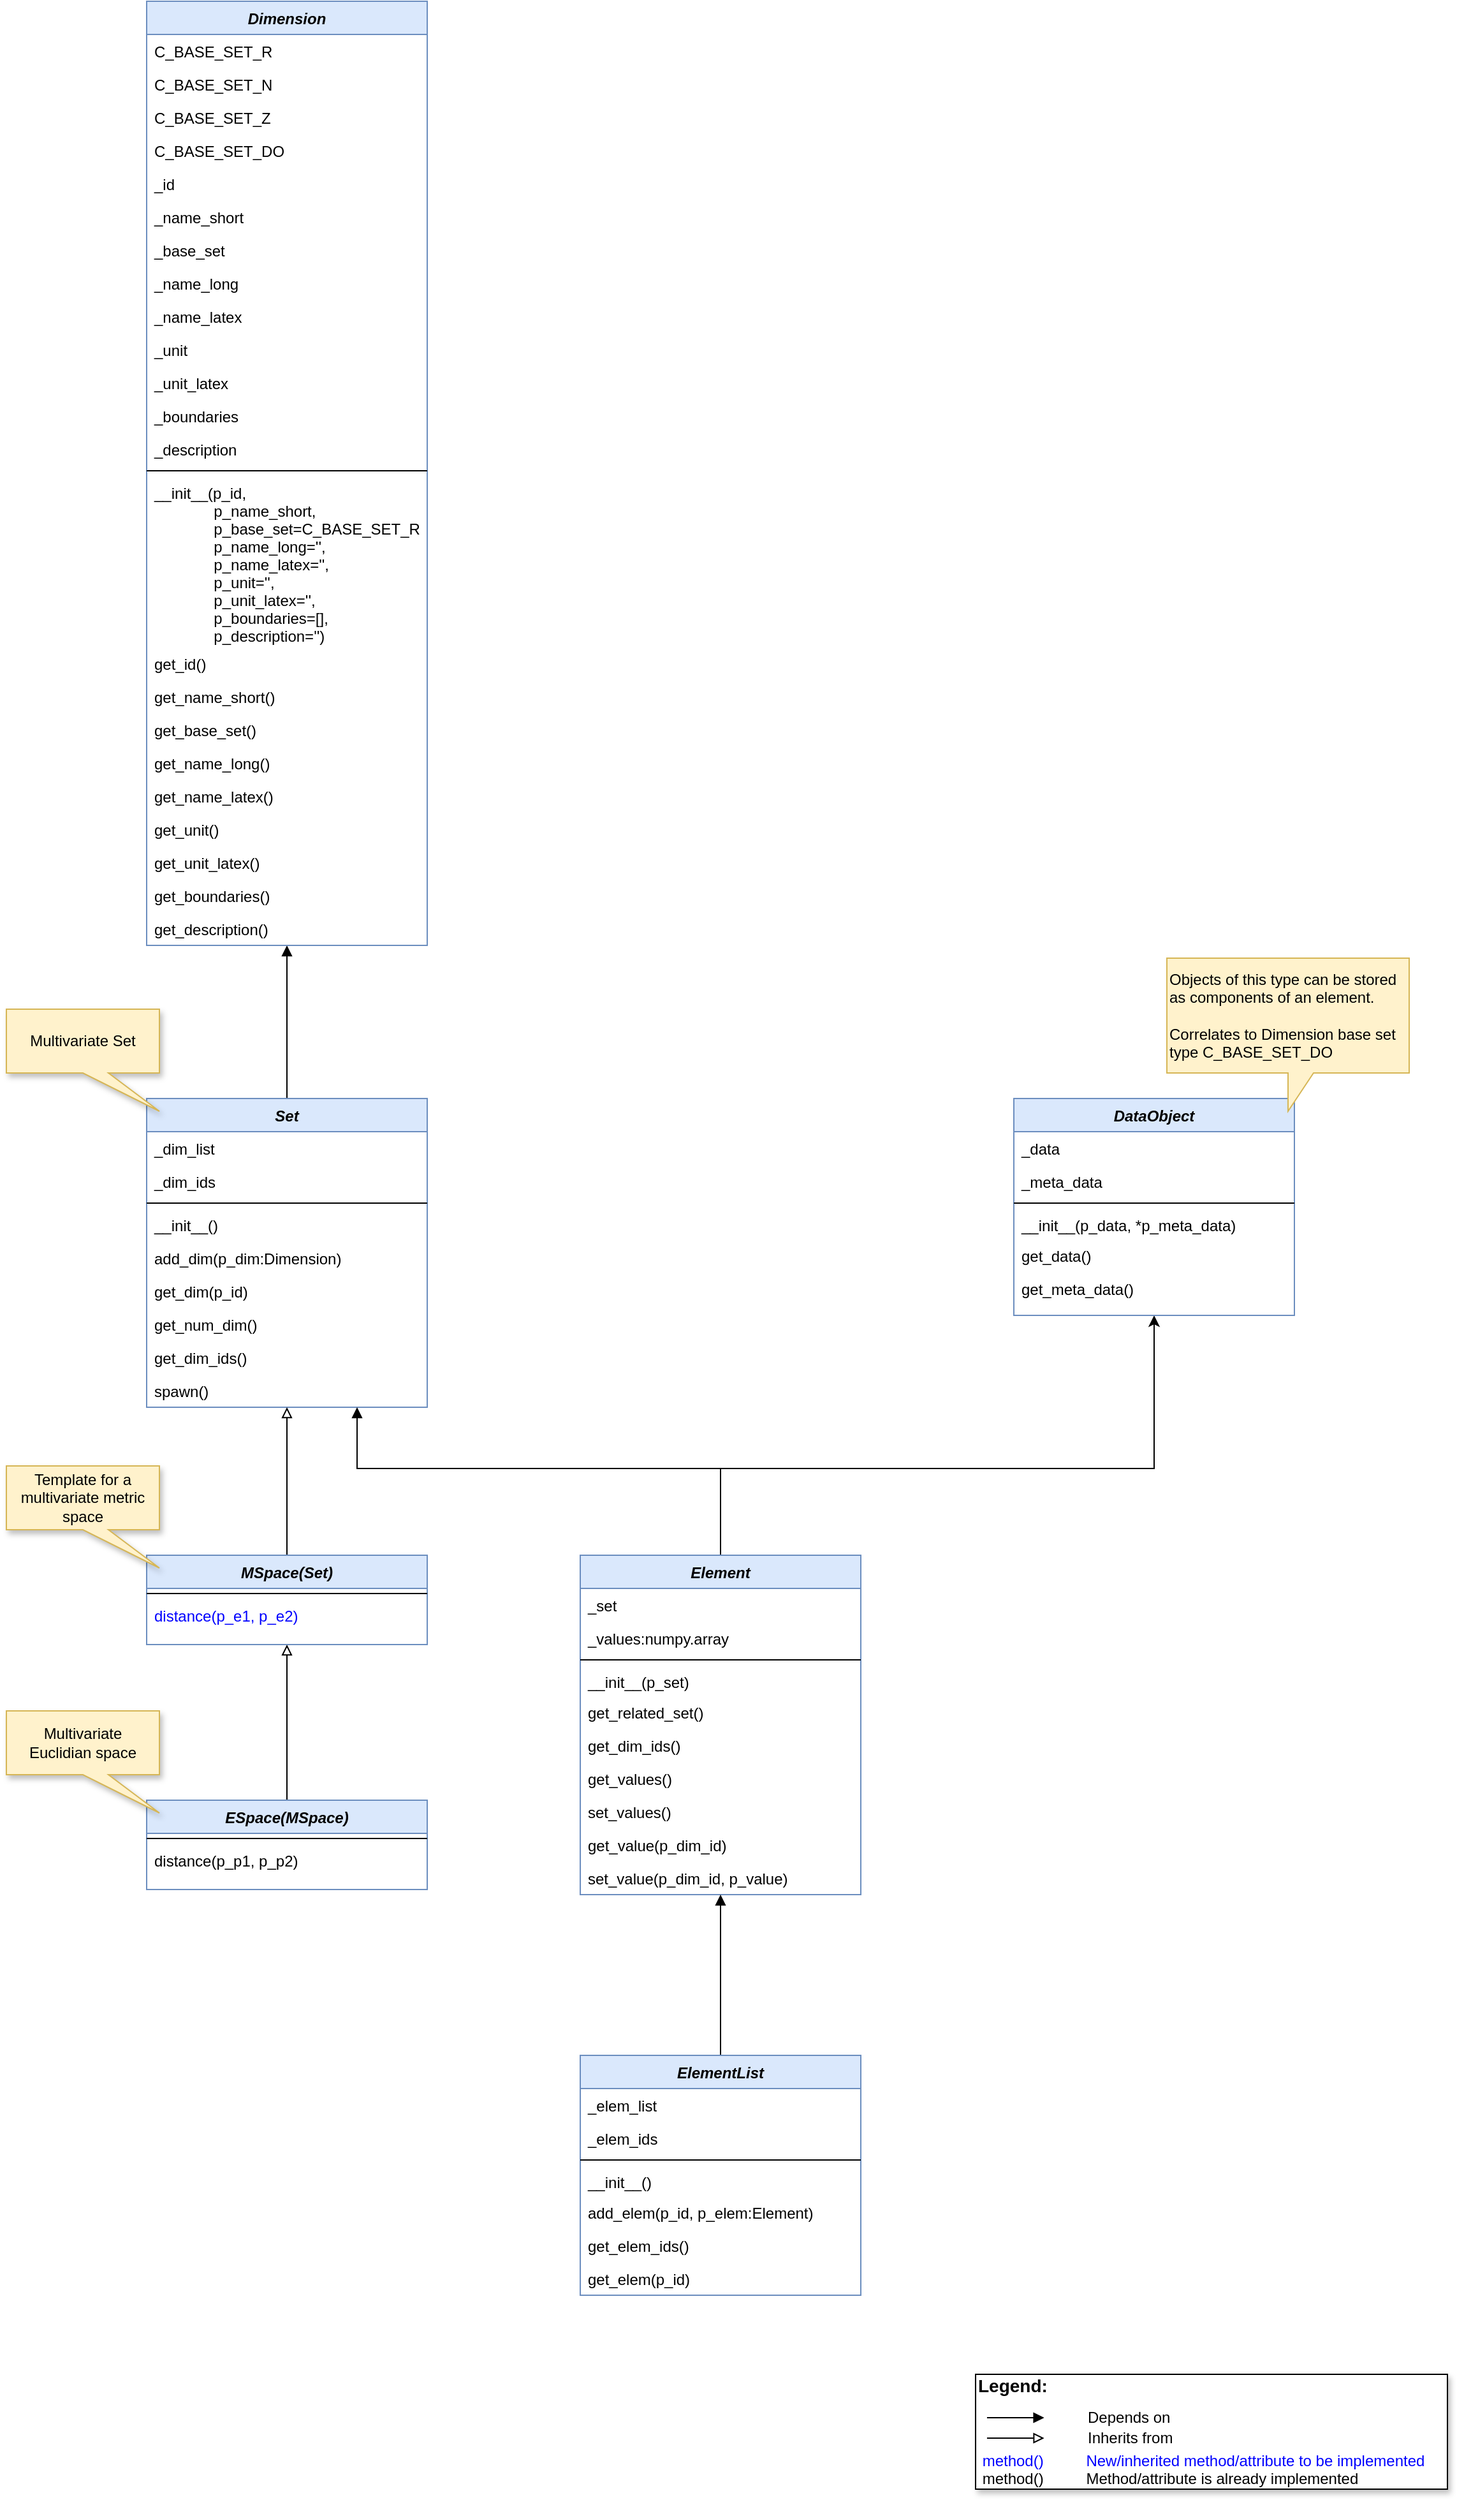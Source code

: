<mxfile version="14.9.6" type="device"><diagram id="C5RBs43oDa-KdzZeNtuy" name="Page-1"><mxGraphModel dx="1102" dy="5672" grid="1" gridSize="10" guides="1" tooltips="1" connect="1" arrows="1" fold="1" page="1" pageScale="1" pageWidth="1654" pageHeight="2336" math="0" shadow="0"><root><mxCell id="WIyWlLk6GJQsqaUBKTNV-0"/><mxCell id="WIyWlLk6GJQsqaUBKTNV-1" parent="WIyWlLk6GJQsqaUBKTNV-0"/><mxCell id="vezM6zFXvCsxqMvP5zFj-2" value="" style="group" parent="WIyWlLk6GJQsqaUBKTNV-1" connectable="0" vertex="1"><mxGeometry x="850" y="-2740" width="370" height="90" as="geometry"/></mxCell><mxCell id="vezM6zFXvCsxqMvP5zFj-3" value="&lt;font color=&quot;#000000&quot; size=&quot;1&quot;&gt;&lt;b style=&quot;font-size: 14px&quot;&gt;Legend:&lt;br&gt;&lt;/b&gt;&lt;/font&gt;&lt;br&gt;&lt;br&gt;&lt;br&gt;&lt;font color=&quot;#0000ff&quot;&gt;&amp;nbsp;method()&amp;nbsp; &amp;nbsp; &amp;nbsp; &amp;nbsp; &amp;nbsp; New/inherited method/attribute to be implemented&lt;/font&gt;&lt;br&gt;&lt;font color=&quot;#000000&quot;&gt;&amp;nbsp;method()&amp;nbsp; &amp;nbsp; &amp;nbsp; &amp;nbsp; &amp;nbsp; Method/attribute is already implemented&lt;/font&gt;" style="text;html=1;align=left;verticalAlign=middle;whiteSpace=wrap;rounded=0;fontColor=#006600;strokeColor=#000000;shadow=1;fillColor=#ffffff;" parent="vezM6zFXvCsxqMvP5zFj-2" vertex="1"><mxGeometry width="370.0" height="90" as="geometry"/></mxCell><mxCell id="vezM6zFXvCsxqMvP5zFj-4" value="Depends on" style="endArrow=block;html=1;labelPosition=right;verticalLabelPosition=middle;align=left;verticalAlign=middle;endFill=1;fontSize=12;" parent="vezM6zFXvCsxqMvP5zFj-2" edge="1"><mxGeometry x="1" y="32" width="50" height="50" relative="1" as="geometry"><mxPoint x="8.97" y="34" as="sourcePoint"/><mxPoint x="53.818" y="34" as="targetPoint"/><mxPoint x="32" y="32" as="offset"/></mxGeometry></mxCell><mxCell id="vezM6zFXvCsxqMvP5zFj-5" value="Inherits from" style="endArrow=block;html=1;labelPosition=right;verticalLabelPosition=middle;align=left;verticalAlign=middle;endFill=0;fontSize=12;" parent="vezM6zFXvCsxqMvP5zFj-2" edge="1"><mxGeometry x="1" y="32" width="50" height="50" relative="1" as="geometry"><mxPoint x="8.97" y="50" as="sourcePoint"/><mxPoint x="53.818" y="50" as="targetPoint"/><mxPoint x="32" y="32" as="offset"/></mxGeometry></mxCell><mxCell id="z0QvJ6B_BdvuQfe3Sqzu-27" style="edgeStyle=orthogonalEdgeStyle;rounded=0;orthogonalLoop=1;jettySize=auto;html=1;entryX=0.5;entryY=1;entryDx=0;entryDy=0;endArrow=block;endFill=1;" parent="WIyWlLk6GJQsqaUBKTNV-1" source="z0QvJ6B_BdvuQfe3Sqzu-0" target="z0QvJ6B_BdvuQfe3Sqzu-7" edge="1"><mxGeometry relative="1" as="geometry"/></mxCell><mxCell id="z0QvJ6B_BdvuQfe3Sqzu-0" value="Set" style="swimlane;fontStyle=3;align=center;verticalAlign=top;childLayout=stackLayout;horizontal=1;startSize=26;horizontalStack=0;resizeParent=1;resizeLast=0;collapsible=1;marginBottom=0;rounded=0;shadow=0;strokeWidth=1;fillColor=#dae8fc;strokeColor=#6c8ebf;" parent="WIyWlLk6GJQsqaUBKTNV-1" vertex="1"><mxGeometry x="200" y="-3740" width="220" height="242" as="geometry"><mxRectangle x="230" y="140" width="160" height="26" as="alternateBounds"/></mxGeometry></mxCell><mxCell id="z0QvJ6B_BdvuQfe3Sqzu-6" value="_dim_list" style="text;align=left;verticalAlign=top;spacingLeft=4;spacingRight=4;overflow=hidden;rotatable=0;points=[[0,0.5],[1,0.5]];portConstraint=eastwest;" parent="z0QvJ6B_BdvuQfe3Sqzu-0" vertex="1"><mxGeometry y="26" width="220" height="26" as="geometry"/></mxCell><mxCell id="uN8EfFtjCuL5TaRSR3ci-2" value="_dim_ids" style="text;align=left;verticalAlign=top;spacingLeft=4;spacingRight=4;overflow=hidden;rotatable=0;points=[[0,0.5],[1,0.5]];portConstraint=eastwest;" parent="z0QvJ6B_BdvuQfe3Sqzu-0" vertex="1"><mxGeometry y="52" width="220" height="26" as="geometry"/></mxCell><mxCell id="z0QvJ6B_BdvuQfe3Sqzu-2" value="" style="line;html=1;strokeWidth=1;align=left;verticalAlign=middle;spacingTop=-1;spacingLeft=3;spacingRight=3;rotatable=0;labelPosition=right;points=[];portConstraint=eastwest;" parent="z0QvJ6B_BdvuQfe3Sqzu-0" vertex="1"><mxGeometry y="78" width="220" height="8" as="geometry"/></mxCell><mxCell id="z0QvJ6B_BdvuQfe3Sqzu-3" value="__init__()" style="text;align=left;verticalAlign=top;spacingLeft=4;spacingRight=4;overflow=hidden;rotatable=0;points=[[0,0.5],[1,0.5]];portConstraint=eastwest;" parent="z0QvJ6B_BdvuQfe3Sqzu-0" vertex="1"><mxGeometry y="86" width="220" height="26" as="geometry"/></mxCell><mxCell id="JJ_rUqsewif_ezE3_vzO-0" value="add_dim(p_dim:Dimension)" style="text;align=left;verticalAlign=top;spacingLeft=4;spacingRight=4;overflow=hidden;rotatable=0;points=[[0,0.5],[1,0.5]];portConstraint=eastwest;" parent="z0QvJ6B_BdvuQfe3Sqzu-0" vertex="1"><mxGeometry y="112" width="220" height="26" as="geometry"/></mxCell><mxCell id="z0QvJ6B_BdvuQfe3Sqzu-14" value="get_dim(p_id)" style="text;align=left;verticalAlign=top;spacingLeft=4;spacingRight=4;overflow=hidden;rotatable=0;points=[[0,0.5],[1,0.5]];portConstraint=eastwest;" parent="z0QvJ6B_BdvuQfe3Sqzu-0" vertex="1"><mxGeometry y="138" width="220" height="26" as="geometry"/></mxCell><mxCell id="JJ_rUqsewif_ezE3_vzO-3" value="get_num_dim()" style="text;align=left;verticalAlign=top;spacingLeft=4;spacingRight=4;overflow=hidden;rotatable=0;points=[[0,0.5],[1,0.5]];portConstraint=eastwest;" parent="z0QvJ6B_BdvuQfe3Sqzu-0" vertex="1"><mxGeometry y="164" width="220" height="26" as="geometry"/></mxCell><mxCell id="JJ_rUqsewif_ezE3_vzO-4" value="get_dim_ids()" style="text;align=left;verticalAlign=top;spacingLeft=4;spacingRight=4;overflow=hidden;rotatable=0;points=[[0,0.5],[1,0.5]];portConstraint=eastwest;" parent="z0QvJ6B_BdvuQfe3Sqzu-0" vertex="1"><mxGeometry y="190" width="220" height="26" as="geometry"/></mxCell><mxCell id="cZUp3cC0okZDEyfRNPF--0" value="spawn()" style="text;align=left;verticalAlign=top;spacingLeft=4;spacingRight=4;overflow=hidden;rotatable=0;points=[[0,0.5],[1,0.5]];portConstraint=eastwest;" parent="z0QvJ6B_BdvuQfe3Sqzu-0" vertex="1"><mxGeometry y="216" width="220" height="26" as="geometry"/></mxCell><mxCell id="z0QvJ6B_BdvuQfe3Sqzu-7" value="Dimension" style="swimlane;fontStyle=3;align=center;verticalAlign=top;childLayout=stackLayout;horizontal=1;startSize=26;horizontalStack=0;resizeParent=1;resizeLast=0;collapsible=1;marginBottom=0;rounded=0;shadow=0;strokeWidth=1;fillColor=#dae8fc;strokeColor=#6c8ebf;glass=0;" parent="WIyWlLk6GJQsqaUBKTNV-1" vertex="1"><mxGeometry x="200" y="-4600" width="220" height="740" as="geometry"><mxRectangle x="230" y="140" width="160" height="26" as="alternateBounds"/></mxGeometry></mxCell><mxCell id="kTi69hGnTjCRwbu23e1O-1" value="C_BASE_SET_R" style="text;align=left;verticalAlign=top;spacingLeft=4;spacingRight=4;overflow=hidden;rotatable=0;points=[[0,0.5],[1,0.5]];portConstraint=eastwest;" parent="z0QvJ6B_BdvuQfe3Sqzu-7" vertex="1"><mxGeometry y="26" width="220" height="26" as="geometry"/></mxCell><mxCell id="kTi69hGnTjCRwbu23e1O-2" value="C_BASE_SET_N" style="text;align=left;verticalAlign=top;spacingLeft=4;spacingRight=4;overflow=hidden;rotatable=0;points=[[0,0.5],[1,0.5]];portConstraint=eastwest;" parent="z0QvJ6B_BdvuQfe3Sqzu-7" vertex="1"><mxGeometry y="52" width="220" height="26" as="geometry"/></mxCell><mxCell id="kTi69hGnTjCRwbu23e1O-3" value="C_BASE_SET_Z" style="text;align=left;verticalAlign=top;spacingLeft=4;spacingRight=4;overflow=hidden;rotatable=0;points=[[0,0.5],[1,0.5]];portConstraint=eastwest;" parent="z0QvJ6B_BdvuQfe3Sqzu-7" vertex="1"><mxGeometry y="78" width="220" height="26" as="geometry"/></mxCell><mxCell id="ruhi2UbvjiBjApWjwDuS-13" value="C_BASE_SET_DO" style="text;align=left;verticalAlign=top;spacingLeft=4;spacingRight=4;overflow=hidden;rotatable=0;points=[[0,0.5],[1,0.5]];portConstraint=eastwest;" vertex="1" parent="z0QvJ6B_BdvuQfe3Sqzu-7"><mxGeometry y="104" width="220" height="26" as="geometry"/></mxCell><mxCell id="z0QvJ6B_BdvuQfe3Sqzu-9" value="_id" style="text;align=left;verticalAlign=top;spacingLeft=4;spacingRight=4;overflow=hidden;rotatable=0;points=[[0,0.5],[1,0.5]];portConstraint=eastwest;" parent="z0QvJ6B_BdvuQfe3Sqzu-7" vertex="1"><mxGeometry y="130" width="220" height="26" as="geometry"/></mxCell><mxCell id="uN8EfFtjCuL5TaRSR3ci-0" value="_name_short" style="text;align=left;verticalAlign=top;spacingLeft=4;spacingRight=4;overflow=hidden;rotatable=0;points=[[0,0.5],[1,0.5]];portConstraint=eastwest;" parent="z0QvJ6B_BdvuQfe3Sqzu-7" vertex="1"><mxGeometry y="156" width="220" height="26" as="geometry"/></mxCell><mxCell id="kTi69hGnTjCRwbu23e1O-0" value="_base_set" style="text;align=left;verticalAlign=top;spacingLeft=4;spacingRight=4;overflow=hidden;rotatable=0;points=[[0,0.5],[1,0.5]];portConstraint=eastwest;" parent="z0QvJ6B_BdvuQfe3Sqzu-7" vertex="1"><mxGeometry y="182" width="220" height="26" as="geometry"/></mxCell><mxCell id="z0QvJ6B_BdvuQfe3Sqzu-26" value="_name_long" style="text;align=left;verticalAlign=top;spacingLeft=4;spacingRight=4;overflow=hidden;rotatable=0;points=[[0,0.5],[1,0.5]];portConstraint=eastwest;" parent="z0QvJ6B_BdvuQfe3Sqzu-7" vertex="1"><mxGeometry y="208" width="220" height="26" as="geometry"/></mxCell><mxCell id="cuDMrPCPmfUlKYEOiEVq-0" value="_name_latex" style="text;align=left;verticalAlign=top;spacingLeft=4;spacingRight=4;overflow=hidden;rotatable=0;points=[[0,0.5],[1,0.5]];portConstraint=eastwest;" parent="z0QvJ6B_BdvuQfe3Sqzu-7" vertex="1"><mxGeometry y="234" width="220" height="26" as="geometry"/></mxCell><mxCell id="z0QvJ6B_BdvuQfe3Sqzu-15" value="_unit" style="text;align=left;verticalAlign=top;spacingLeft=4;spacingRight=4;overflow=hidden;rotatable=0;points=[[0,0.5],[1,0.5]];portConstraint=eastwest;" parent="z0QvJ6B_BdvuQfe3Sqzu-7" vertex="1"><mxGeometry y="260" width="220" height="26" as="geometry"/></mxCell><mxCell id="cuDMrPCPmfUlKYEOiEVq-1" value="_unit_latex" style="text;align=left;verticalAlign=top;spacingLeft=4;spacingRight=4;overflow=hidden;rotatable=0;points=[[0,0.5],[1,0.5]];portConstraint=eastwest;" parent="z0QvJ6B_BdvuQfe3Sqzu-7" vertex="1"><mxGeometry y="286" width="220" height="26" as="geometry"/></mxCell><mxCell id="z0QvJ6B_BdvuQfe3Sqzu-16" value="_boundaries" style="text;align=left;verticalAlign=top;spacingLeft=4;spacingRight=4;overflow=hidden;rotatable=0;points=[[0,0.5],[1,0.5]];portConstraint=eastwest;" parent="z0QvJ6B_BdvuQfe3Sqzu-7" vertex="1"><mxGeometry y="312" width="220" height="26" as="geometry"/></mxCell><mxCell id="viaZzB5cQswOMXyMnd8S-0" value="_description" style="text;align=left;verticalAlign=top;spacingLeft=4;spacingRight=4;overflow=hidden;rotatable=0;points=[[0,0.5],[1,0.5]];portConstraint=eastwest;" parent="z0QvJ6B_BdvuQfe3Sqzu-7" vertex="1"><mxGeometry y="338" width="220" height="26" as="geometry"/></mxCell><mxCell id="z0QvJ6B_BdvuQfe3Sqzu-10" value="" style="line;html=1;strokeWidth=1;align=left;verticalAlign=middle;spacingTop=-1;spacingLeft=3;spacingRight=3;rotatable=0;labelPosition=right;points=[];portConstraint=eastwest;" parent="z0QvJ6B_BdvuQfe3Sqzu-7" vertex="1"><mxGeometry y="364" width="220" height="8" as="geometry"/></mxCell><mxCell id="z0QvJ6B_BdvuQfe3Sqzu-11" value="__init__(p_id, &#10;              p_name_short, &#10;              p_base_set=C_BASE_SET_R,&#10;              p_name_long='', &#10;              p_name_latex='', &#10;              p_unit='', &#10;              p_unit_latex='', &#10;              p_boundaries=[], &#10;              p_description='')" style="text;align=left;verticalAlign=top;spacingLeft=4;spacingRight=4;overflow=hidden;rotatable=0;points=[[0,0.5],[1,0.5]];portConstraint=eastwest;" parent="z0QvJ6B_BdvuQfe3Sqzu-7" vertex="1"><mxGeometry y="372" width="220" height="134" as="geometry"/></mxCell><mxCell id="uN8EfFtjCuL5TaRSR3ci-6" value="get_id()" style="text;align=left;verticalAlign=top;spacingLeft=4;spacingRight=4;overflow=hidden;rotatable=0;points=[[0,0.5],[1,0.5]];portConstraint=eastwest;" parent="z0QvJ6B_BdvuQfe3Sqzu-7" vertex="1"><mxGeometry y="506" width="220" height="26" as="geometry"/></mxCell><mxCell id="J-QqGGnJOPUjVu77Mp3g-0" value="get_name_short()" style="text;align=left;verticalAlign=top;spacingLeft=4;spacingRight=4;overflow=hidden;rotatable=0;points=[[0,0.5],[1,0.5]];portConstraint=eastwest;" parent="z0QvJ6B_BdvuQfe3Sqzu-7" vertex="1"><mxGeometry y="532" width="220" height="26" as="geometry"/></mxCell><mxCell id="kTi69hGnTjCRwbu23e1O-4" value="get_base_set()" style="text;align=left;verticalAlign=top;spacingLeft=4;spacingRight=4;overflow=hidden;rotatable=0;points=[[0,0.5],[1,0.5]];portConstraint=eastwest;" parent="z0QvJ6B_BdvuQfe3Sqzu-7" vertex="1"><mxGeometry y="558" width="220" height="26" as="geometry"/></mxCell><mxCell id="J-QqGGnJOPUjVu77Mp3g-1" value="get_name_long()" style="text;align=left;verticalAlign=top;spacingLeft=4;spacingRight=4;overflow=hidden;rotatable=0;points=[[0,0.5],[1,0.5]];portConstraint=eastwest;" parent="z0QvJ6B_BdvuQfe3Sqzu-7" vertex="1"><mxGeometry y="584" width="220" height="26" as="geometry"/></mxCell><mxCell id="cuDMrPCPmfUlKYEOiEVq-2" value="get_name_latex()" style="text;align=left;verticalAlign=top;spacingLeft=4;spacingRight=4;overflow=hidden;rotatable=0;points=[[0,0.5],[1,0.5]];portConstraint=eastwest;" parent="z0QvJ6B_BdvuQfe3Sqzu-7" vertex="1"><mxGeometry y="610" width="220" height="26" as="geometry"/></mxCell><mxCell id="cuDMrPCPmfUlKYEOiEVq-3" value="get_unit()" style="text;align=left;verticalAlign=top;spacingLeft=4;spacingRight=4;overflow=hidden;rotatable=0;points=[[0,0.5],[1,0.5]];portConstraint=eastwest;" parent="z0QvJ6B_BdvuQfe3Sqzu-7" vertex="1"><mxGeometry y="636" width="220" height="26" as="geometry"/></mxCell><mxCell id="J-QqGGnJOPUjVu77Mp3g-2" value="get_unit_latex()" style="text;align=left;verticalAlign=top;spacingLeft=4;spacingRight=4;overflow=hidden;rotatable=0;points=[[0,0.5],[1,0.5]];portConstraint=eastwest;" parent="z0QvJ6B_BdvuQfe3Sqzu-7" vertex="1"><mxGeometry y="662" width="220" height="26" as="geometry"/></mxCell><mxCell id="J-QqGGnJOPUjVu77Mp3g-3" value="get_boundaries()" style="text;align=left;verticalAlign=top;spacingLeft=4;spacingRight=4;overflow=hidden;rotatable=0;points=[[0,0.5],[1,0.5]];portConstraint=eastwest;" parent="z0QvJ6B_BdvuQfe3Sqzu-7" vertex="1"><mxGeometry y="688" width="220" height="26" as="geometry"/></mxCell><mxCell id="viaZzB5cQswOMXyMnd8S-1" value="get_description()" style="text;align=left;verticalAlign=top;spacingLeft=4;spacingRight=4;overflow=hidden;rotatable=0;points=[[0,0.5],[1,0.5]];portConstraint=eastwest;" parent="z0QvJ6B_BdvuQfe3Sqzu-7" vertex="1"><mxGeometry y="714" width="220" height="26" as="geometry"/></mxCell><mxCell id="JJ_rUqsewif_ezE3_vzO-2" style="edgeStyle=orthogonalEdgeStyle;rounded=0;orthogonalLoop=1;jettySize=auto;html=1;endArrow=block;endFill=1;" parent="WIyWlLk6GJQsqaUBKTNV-1" target="z0QvJ6B_BdvuQfe3Sqzu-0" edge="1"><mxGeometry relative="1" as="geometry"><mxPoint x="365" y="-3520" as="targetPoint"/><Array as="points"><mxPoint x="650" y="-3450"/><mxPoint x="365" y="-3450"/></Array><mxPoint x="650" y="-3383" as="sourcePoint"/></mxGeometry></mxCell><mxCell id="ruhi2UbvjiBjApWjwDuS-11" style="edgeStyle=orthogonalEdgeStyle;rounded=0;orthogonalLoop=1;jettySize=auto;html=1;exitX=0.5;exitY=0;exitDx=0;exitDy=0;" edge="1" parent="WIyWlLk6GJQsqaUBKTNV-1" source="z0QvJ6B_BdvuQfe3Sqzu-18" target="ruhi2UbvjiBjApWjwDuS-0"><mxGeometry relative="1" as="geometry"><Array as="points"><mxPoint x="650" y="-3450"/><mxPoint x="990" y="-3450"/></Array></mxGeometry></mxCell><mxCell id="z0QvJ6B_BdvuQfe3Sqzu-18" value="Element" style="swimlane;fontStyle=3;align=center;verticalAlign=top;childLayout=stackLayout;horizontal=1;startSize=26;horizontalStack=0;resizeParent=1;resizeLast=0;collapsible=1;marginBottom=0;rounded=0;shadow=0;strokeWidth=1;fillColor=#dae8fc;strokeColor=#6c8ebf;" parent="WIyWlLk6GJQsqaUBKTNV-1" vertex="1"><mxGeometry x="540" y="-3382" width="220" height="266" as="geometry"><mxRectangle x="230" y="140" width="160" height="26" as="alternateBounds"/></mxGeometry></mxCell><mxCell id="viaZzB5cQswOMXyMnd8S-2" value="_set" style="text;align=left;verticalAlign=top;spacingLeft=4;spacingRight=4;overflow=hidden;rotatable=0;points=[[0,0.5],[1,0.5]];portConstraint=eastwest;" parent="z0QvJ6B_BdvuQfe3Sqzu-18" vertex="1"><mxGeometry y="26" width="220" height="26" as="geometry"/></mxCell><mxCell id="z0QvJ6B_BdvuQfe3Sqzu-19" value="_values:numpy.array" style="text;align=left;verticalAlign=top;spacingLeft=4;spacingRight=4;overflow=hidden;rotatable=0;points=[[0,0.5],[1,0.5]];portConstraint=eastwest;" parent="z0QvJ6B_BdvuQfe3Sqzu-18" vertex="1"><mxGeometry y="52" width="220" height="26" as="geometry"/></mxCell><mxCell id="z0QvJ6B_BdvuQfe3Sqzu-22" value="" style="line;html=1;strokeWidth=1;align=left;verticalAlign=middle;spacingTop=-1;spacingLeft=3;spacingRight=3;rotatable=0;labelPosition=right;points=[];portConstraint=eastwest;" parent="z0QvJ6B_BdvuQfe3Sqzu-18" vertex="1"><mxGeometry y="78" width="220" height="8" as="geometry"/></mxCell><mxCell id="z0QvJ6B_BdvuQfe3Sqzu-23" value="__init__(p_set)" style="text;align=left;verticalAlign=top;spacingLeft=4;spacingRight=4;overflow=hidden;rotatable=0;points=[[0,0.5],[1,0.5]];portConstraint=eastwest;" parent="z0QvJ6B_BdvuQfe3Sqzu-18" vertex="1"><mxGeometry y="86" width="220" height="24" as="geometry"/></mxCell><mxCell id="JJ_rUqsewif_ezE3_vzO-5" value="get_related_set()" style="text;align=left;verticalAlign=top;spacingLeft=4;spacingRight=4;overflow=hidden;rotatable=0;points=[[0,0.5],[1,0.5]];portConstraint=eastwest;" parent="z0QvJ6B_BdvuQfe3Sqzu-18" vertex="1"><mxGeometry y="110" width="220" height="26" as="geometry"/></mxCell><mxCell id="uN8EfFtjCuL5TaRSR3ci-5" value="get_dim_ids()" style="text;align=left;verticalAlign=top;spacingLeft=4;spacingRight=4;overflow=hidden;rotatable=0;points=[[0,0.5],[1,0.5]];portConstraint=eastwest;" parent="z0QvJ6B_BdvuQfe3Sqzu-18" vertex="1"><mxGeometry y="136" width="220" height="26" as="geometry"/></mxCell><mxCell id="z0QvJ6B_BdvuQfe3Sqzu-25" value="get_values()" style="text;align=left;verticalAlign=top;spacingLeft=4;spacingRight=4;overflow=hidden;rotatable=0;points=[[0,0.5],[1,0.5]];portConstraint=eastwest;" parent="z0QvJ6B_BdvuQfe3Sqzu-18" vertex="1"><mxGeometry y="162" width="220" height="26" as="geometry"/></mxCell><mxCell id="z0QvJ6B_BdvuQfe3Sqzu-24" value="set_values()" style="text;align=left;verticalAlign=top;spacingLeft=4;spacingRight=4;overflow=hidden;rotatable=0;points=[[0,0.5],[1,0.5]];portConstraint=eastwest;" parent="z0QvJ6B_BdvuQfe3Sqzu-18" vertex="1"><mxGeometry y="188" width="220" height="26" as="geometry"/></mxCell><mxCell id="uN8EfFtjCuL5TaRSR3ci-3" value="get_value(p_dim_id)" style="text;align=left;verticalAlign=top;spacingLeft=4;spacingRight=4;overflow=hidden;rotatable=0;points=[[0,0.5],[1,0.5]];portConstraint=eastwest;" parent="z0QvJ6B_BdvuQfe3Sqzu-18" vertex="1"><mxGeometry y="214" width="220" height="26" as="geometry"/></mxCell><mxCell id="uN8EfFtjCuL5TaRSR3ci-4" value="set_value(p_dim_id, p_value)" style="text;align=left;verticalAlign=top;spacingLeft=4;spacingRight=4;overflow=hidden;rotatable=0;points=[[0,0.5],[1,0.5]];portConstraint=eastwest;" parent="z0QvJ6B_BdvuQfe3Sqzu-18" vertex="1"><mxGeometry y="240" width="220" height="26" as="geometry"/></mxCell><mxCell id="J-QqGGnJOPUjVu77Mp3g-12" style="edgeStyle=orthogonalEdgeStyle;rounded=0;orthogonalLoop=1;jettySize=auto;html=1;endArrow=block;endFill=0;" parent="WIyWlLk6GJQsqaUBKTNV-1" source="J-QqGGnJOPUjVu77Mp3g-4" target="z0QvJ6B_BdvuQfe3Sqzu-0" edge="1"><mxGeometry relative="1" as="geometry"><mxPoint x="300" y="-3730" as="targetPoint"/></mxGeometry></mxCell><mxCell id="J-QqGGnJOPUjVu77Mp3g-16" style="edgeStyle=orthogonalEdgeStyle;rounded=0;orthogonalLoop=1;jettySize=auto;html=1;entryX=0.5;entryY=1;entryDx=0;entryDy=0;endArrow=block;endFill=0;fontColor=#0000FF;" parent="WIyWlLk6GJQsqaUBKTNV-1" source="J-QqGGnJOPUjVu77Mp3g-13" target="J-QqGGnJOPUjVu77Mp3g-4" edge="1"><mxGeometry relative="1" as="geometry"/></mxCell><mxCell id="uN8EfFtjCuL5TaRSR3ci-7" value="Multivariate Set" style="shape=callout;whiteSpace=wrap;html=1;perimeter=calloutPerimeter;fillColor=#fff2cc;strokeColor=#d6b656;shadow=1;position2=1;" parent="WIyWlLk6GJQsqaUBKTNV-1" vertex="1"><mxGeometry x="90" y="-3810" width="120" height="80" as="geometry"/></mxCell><mxCell id="uN8EfFtjCuL5TaRSR3ci-8" value="" style="group" parent="WIyWlLk6GJQsqaUBKTNV-1" vertex="1" connectable="0"><mxGeometry x="90" y="-3260" width="330" height="140" as="geometry"/></mxCell><mxCell id="J-QqGGnJOPUjVu77Mp3g-13" value="ESpace(MSpace)" style="swimlane;fontStyle=3;align=center;verticalAlign=top;childLayout=stackLayout;horizontal=1;startSize=26;horizontalStack=0;resizeParent=1;resizeLast=0;collapsible=1;marginBottom=0;rounded=0;shadow=0;strokeWidth=1;fillColor=#dae8fc;strokeColor=#6c8ebf;" parent="uN8EfFtjCuL5TaRSR3ci-8" vertex="1"><mxGeometry x="110" y="70" width="220" height="70" as="geometry"><mxRectangle x="480" y="1120" width="160" height="26" as="alternateBounds"/></mxGeometry></mxCell><mxCell id="J-QqGGnJOPUjVu77Mp3g-14" value="" style="line;html=1;strokeWidth=1;align=left;verticalAlign=middle;spacingTop=-1;spacingLeft=3;spacingRight=3;rotatable=0;labelPosition=right;points=[];portConstraint=eastwest;" parent="J-QqGGnJOPUjVu77Mp3g-13" vertex="1"><mxGeometry y="26" width="220" height="8" as="geometry"/></mxCell><mxCell id="J-QqGGnJOPUjVu77Mp3g-15" value="distance(p_p1, p_p2)" style="text;align=left;verticalAlign=top;spacingLeft=4;spacingRight=4;overflow=hidden;rotatable=0;points=[[0,0.5],[1,0.5]];portConstraint=eastwest;" parent="J-QqGGnJOPUjVu77Mp3g-13" vertex="1"><mxGeometry y="34" width="220" height="26" as="geometry"/></mxCell><mxCell id="etUDaKQA3rgb4i-rPDep-1" value="Multivariate &lt;br&gt;Euclidian space" style="shape=callout;whiteSpace=wrap;html=1;perimeter=calloutPerimeter;fillColor=#fff2cc;strokeColor=#d6b656;shadow=1;position2=1;" parent="uN8EfFtjCuL5TaRSR3ci-8" vertex="1"><mxGeometry width="120" height="80" as="geometry"/></mxCell><mxCell id="uN8EfFtjCuL5TaRSR3ci-9" value="" style="group" parent="WIyWlLk6GJQsqaUBKTNV-1" vertex="1" connectable="0"><mxGeometry x="90" y="-3452" width="330" height="140" as="geometry"/></mxCell><mxCell id="J-QqGGnJOPUjVu77Mp3g-4" value="MSpace(Set)" style="swimlane;fontStyle=3;align=center;verticalAlign=top;childLayout=stackLayout;horizontal=1;startSize=26;horizontalStack=0;resizeParent=1;resizeLast=0;collapsible=1;marginBottom=0;rounded=0;shadow=0;strokeWidth=1;fillColor=#dae8fc;strokeColor=#6c8ebf;" parent="uN8EfFtjCuL5TaRSR3ci-9" vertex="1"><mxGeometry x="110" y="70" width="220" height="70" as="geometry"><mxRectangle x="230" y="140" width="160" height="26" as="alternateBounds"/></mxGeometry></mxCell><mxCell id="J-QqGGnJOPUjVu77Mp3g-7" value="" style="line;html=1;strokeWidth=1;align=left;verticalAlign=middle;spacingTop=-1;spacingLeft=3;spacingRight=3;rotatable=0;labelPosition=right;points=[];portConstraint=eastwest;" parent="J-QqGGnJOPUjVu77Mp3g-4" vertex="1"><mxGeometry y="26" width="220" height="8" as="geometry"/></mxCell><mxCell id="J-QqGGnJOPUjVu77Mp3g-11" value="distance(p_e1, p_e2)" style="text;align=left;verticalAlign=top;spacingLeft=4;spacingRight=4;overflow=hidden;rotatable=0;points=[[0,0.5],[1,0.5]];portConstraint=eastwest;fontColor=#0000FF;" parent="J-QqGGnJOPUjVu77Mp3g-4" vertex="1"><mxGeometry y="34" width="220" height="26" as="geometry"/></mxCell><mxCell id="etUDaKQA3rgb4i-rPDep-0" value="Template for a multivariate metric space" style="shape=callout;whiteSpace=wrap;html=1;perimeter=calloutPerimeter;fillColor=#fff2cc;strokeColor=#d6b656;shadow=1;position2=1;" parent="uN8EfFtjCuL5TaRSR3ci-9" vertex="1"><mxGeometry width="120" height="80" as="geometry"/></mxCell><mxCell id="YAAxjvMtmQFIqXP0Cyvb-10" style="edgeStyle=orthogonalEdgeStyle;rounded=0;orthogonalLoop=1;jettySize=auto;html=1;entryX=0.5;entryY=1;entryDx=0;entryDy=0;endArrow=block;endFill=1;" parent="WIyWlLk6GJQsqaUBKTNV-1" source="YAAxjvMtmQFIqXP0Cyvb-0" target="z0QvJ6B_BdvuQfe3Sqzu-18" edge="1"><mxGeometry relative="1" as="geometry"/></mxCell><mxCell id="YAAxjvMtmQFIqXP0Cyvb-0" value="ElementList" style="swimlane;fontStyle=3;align=center;verticalAlign=top;childLayout=stackLayout;horizontal=1;startSize=26;horizontalStack=0;resizeParent=1;resizeLast=0;collapsible=1;marginBottom=0;rounded=0;shadow=0;strokeWidth=1;fillColor=#dae8fc;strokeColor=#6c8ebf;" parent="WIyWlLk6GJQsqaUBKTNV-1" vertex="1"><mxGeometry x="540" y="-2990" width="220" height="188" as="geometry"><mxRectangle x="230" y="140" width="160" height="26" as="alternateBounds"/></mxGeometry></mxCell><mxCell id="YAAxjvMtmQFIqXP0Cyvb-1" value="_elem_list" style="text;align=left;verticalAlign=top;spacingLeft=4;spacingRight=4;overflow=hidden;rotatable=0;points=[[0,0.5],[1,0.5]];portConstraint=eastwest;" parent="YAAxjvMtmQFIqXP0Cyvb-0" vertex="1"><mxGeometry y="26" width="220" height="26" as="geometry"/></mxCell><mxCell id="YAAxjvMtmQFIqXP0Cyvb-11" value="_elem_ids" style="text;align=left;verticalAlign=top;spacingLeft=4;spacingRight=4;overflow=hidden;rotatable=0;points=[[0,0.5],[1,0.5]];portConstraint=eastwest;" parent="YAAxjvMtmQFIqXP0Cyvb-0" vertex="1"><mxGeometry y="52" width="220" height="26" as="geometry"/></mxCell><mxCell id="YAAxjvMtmQFIqXP0Cyvb-2" value="" style="line;html=1;strokeWidth=1;align=left;verticalAlign=middle;spacingTop=-1;spacingLeft=3;spacingRight=3;rotatable=0;labelPosition=right;points=[];portConstraint=eastwest;" parent="YAAxjvMtmQFIqXP0Cyvb-0" vertex="1"><mxGeometry y="78" width="220" height="8" as="geometry"/></mxCell><mxCell id="YAAxjvMtmQFIqXP0Cyvb-3" value="__init__()" style="text;align=left;verticalAlign=top;spacingLeft=4;spacingRight=4;overflow=hidden;rotatable=0;points=[[0,0.5],[1,0.5]];portConstraint=eastwest;" parent="YAAxjvMtmQFIqXP0Cyvb-0" vertex="1"><mxGeometry y="86" width="220" height="24" as="geometry"/></mxCell><mxCell id="YAAxjvMtmQFIqXP0Cyvb-4" value="add_elem(p_id, p_elem:Element)" style="text;align=left;verticalAlign=top;spacingLeft=4;spacingRight=4;overflow=hidden;rotatable=0;points=[[0,0.5],[1,0.5]];portConstraint=eastwest;" parent="YAAxjvMtmQFIqXP0Cyvb-0" vertex="1"><mxGeometry y="110" width="220" height="26" as="geometry"/></mxCell><mxCell id="GzDhXCSdVVma073FJ0vU-0" value="get_elem_ids()" style="text;align=left;verticalAlign=top;spacingLeft=4;spacingRight=4;overflow=hidden;rotatable=0;points=[[0,0.5],[1,0.5]];portConstraint=eastwest;" parent="YAAxjvMtmQFIqXP0Cyvb-0" vertex="1"><mxGeometry y="136" width="220" height="26" as="geometry"/></mxCell><mxCell id="YAAxjvMtmQFIqXP0Cyvb-5" value="get_elem(p_id)" style="text;align=left;verticalAlign=top;spacingLeft=4;spacingRight=4;overflow=hidden;rotatable=0;points=[[0,0.5],[1,0.5]];portConstraint=eastwest;" parent="YAAxjvMtmQFIqXP0Cyvb-0" vertex="1"><mxGeometry y="162" width="220" height="26" as="geometry"/></mxCell><mxCell id="ruhi2UbvjiBjApWjwDuS-0" value="DataObject" style="swimlane;fontStyle=3;align=center;verticalAlign=top;childLayout=stackLayout;horizontal=1;startSize=26;horizontalStack=0;resizeParent=1;resizeLast=0;collapsible=1;marginBottom=0;rounded=0;shadow=0;strokeWidth=1;fillColor=#dae8fc;strokeColor=#6c8ebf;" vertex="1" parent="WIyWlLk6GJQsqaUBKTNV-1"><mxGeometry x="880" y="-3740" width="220" height="170" as="geometry"><mxRectangle x="230" y="140" width="160" height="26" as="alternateBounds"/></mxGeometry></mxCell><mxCell id="ruhi2UbvjiBjApWjwDuS-1" value="_data" style="text;align=left;verticalAlign=top;spacingLeft=4;spacingRight=4;overflow=hidden;rotatable=0;points=[[0,0.5],[1,0.5]];portConstraint=eastwest;" vertex="1" parent="ruhi2UbvjiBjApWjwDuS-0"><mxGeometry y="26" width="220" height="26" as="geometry"/></mxCell><mxCell id="ruhi2UbvjiBjApWjwDuS-2" value="_meta_data" style="text;align=left;verticalAlign=top;spacingLeft=4;spacingRight=4;overflow=hidden;rotatable=0;points=[[0,0.5],[1,0.5]];portConstraint=eastwest;" vertex="1" parent="ruhi2UbvjiBjApWjwDuS-0"><mxGeometry y="52" width="220" height="26" as="geometry"/></mxCell><mxCell id="ruhi2UbvjiBjApWjwDuS-3" value="" style="line;html=1;strokeWidth=1;align=left;verticalAlign=middle;spacingTop=-1;spacingLeft=3;spacingRight=3;rotatable=0;labelPosition=right;points=[];portConstraint=eastwest;" vertex="1" parent="ruhi2UbvjiBjApWjwDuS-0"><mxGeometry y="78" width="220" height="8" as="geometry"/></mxCell><mxCell id="ruhi2UbvjiBjApWjwDuS-4" value="__init__(p_data, *p_meta_data)" style="text;align=left;verticalAlign=top;spacingLeft=4;spacingRight=4;overflow=hidden;rotatable=0;points=[[0,0.5],[1,0.5]];portConstraint=eastwest;" vertex="1" parent="ruhi2UbvjiBjApWjwDuS-0"><mxGeometry y="86" width="220" height="24" as="geometry"/></mxCell><mxCell id="ruhi2UbvjiBjApWjwDuS-5" value="get_data()" style="text;align=left;verticalAlign=top;spacingLeft=4;spacingRight=4;overflow=hidden;rotatable=0;points=[[0,0.5],[1,0.5]];portConstraint=eastwest;" vertex="1" parent="ruhi2UbvjiBjApWjwDuS-0"><mxGeometry y="110" width="220" height="26" as="geometry"/></mxCell><mxCell id="ruhi2UbvjiBjApWjwDuS-6" value="get_meta_data()" style="text;align=left;verticalAlign=top;spacingLeft=4;spacingRight=4;overflow=hidden;rotatable=0;points=[[0,0.5],[1,0.5]];portConstraint=eastwest;" vertex="1" parent="ruhi2UbvjiBjApWjwDuS-0"><mxGeometry y="136" width="220" height="26" as="geometry"/></mxCell><mxCell id="ruhi2UbvjiBjApWjwDuS-12" value="Objects of this type can be stored as components of an element.&lt;br&gt;&lt;br&gt;Correlates to Dimension base set type C_BASE_SET_DO" style="shape=callout;whiteSpace=wrap;html=1;perimeter=calloutPerimeter;fillColor=#fff2cc;strokeColor=#d6b656;align=left;" vertex="1" parent="WIyWlLk6GJQsqaUBKTNV-1"><mxGeometry x="1000" y="-3850" width="190" height="120" as="geometry"/></mxCell></root></mxGraphModel></diagram></mxfile>